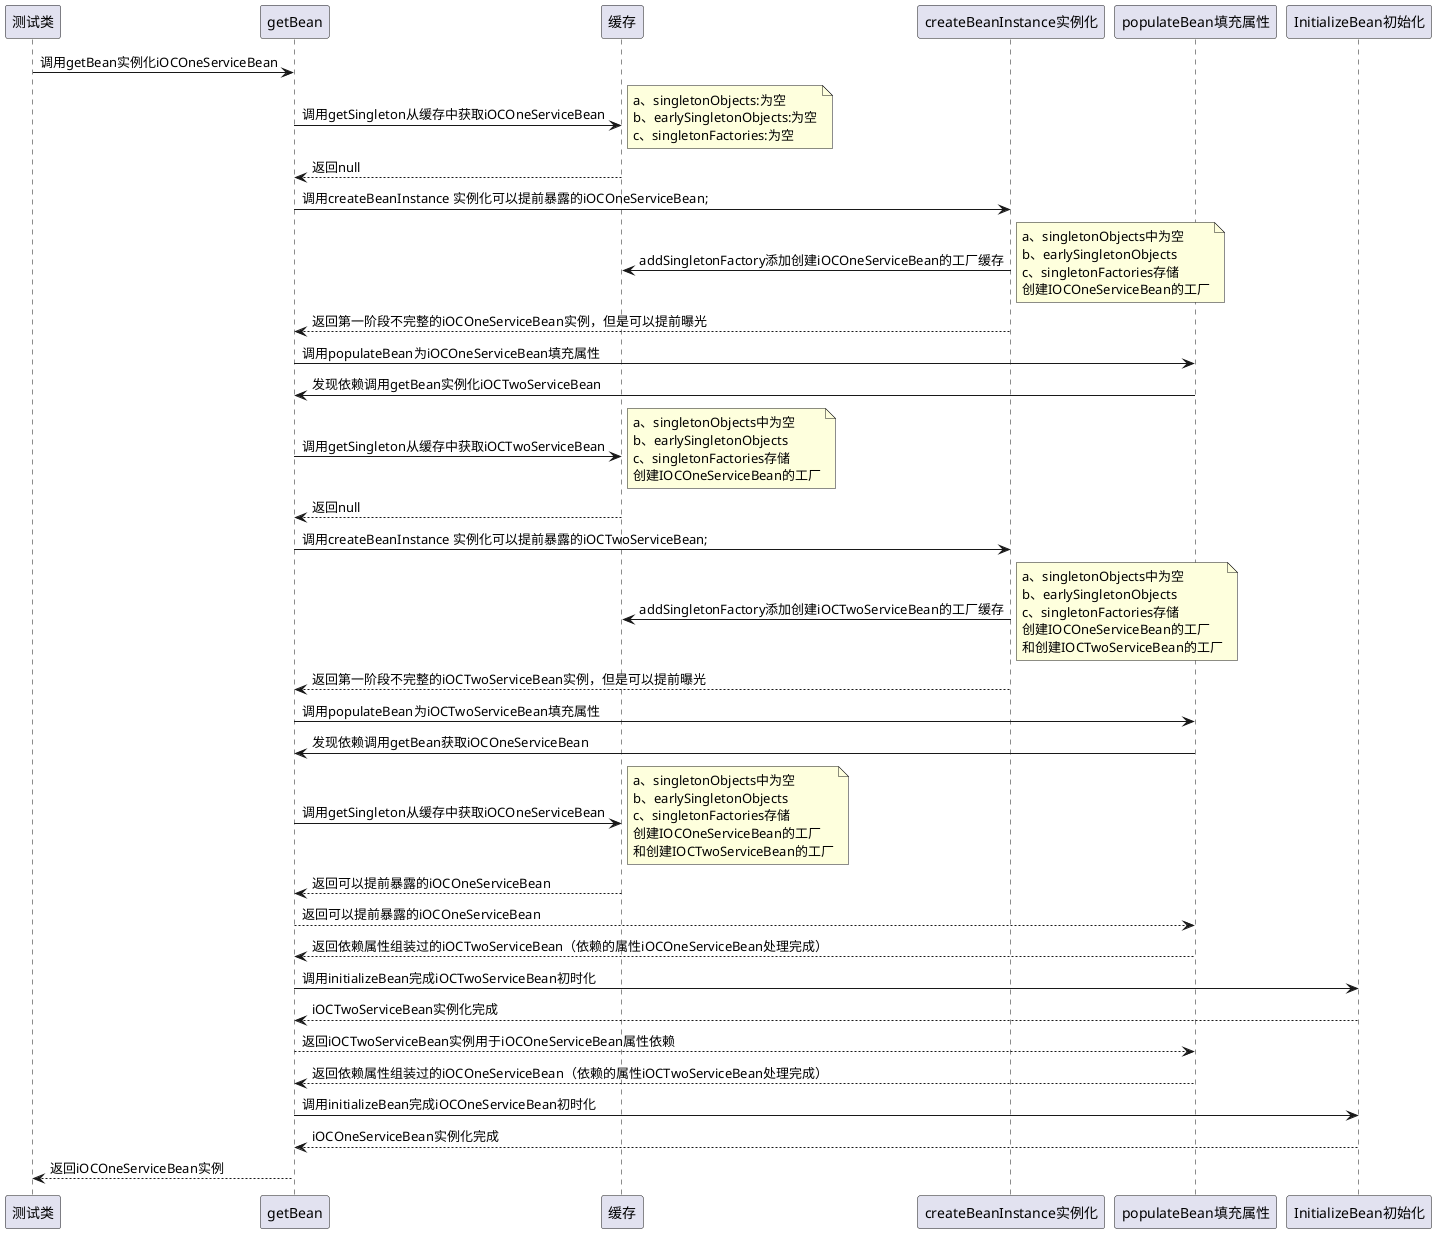 @startuml
测试类 -> getBean : 调用getBean实例化iOCOneServiceBean
getBean -> 缓存: 调用getSingleton从缓存中获取iOCOneServiceBean
note right
a、singletonObjects:为空
b、earlySingletonObjects:为空
c、singletonFactories:为空
end note
缓存 --> getBean:返回null
getBean -> createBeanInstance实例化: 调用createBeanInstance 实例化可以提前暴露的iOCOneServiceBean;
createBeanInstance实例化 -> 缓存: addSingletonFactory添加创建iOCOneServiceBean的工厂缓存
note right
a、singletonObjects中为空
b、earlySingletonObjects
c、singletonFactories存储
创建IOCOneServiceBean的工厂
end note
createBeanInstance实例化 --> getBean : 返回第一阶段不完整的iOCOneServiceBean实例，但是可以提前曝光
getBean -> populateBean填充属性:调用populateBean为iOCOneServiceBean填充属性


populateBean填充属性 -> getBean : 发现依赖调用getBean实例化iOCTwoServiceBean
getBean -> 缓存: 调用getSingleton从缓存中获取iOCTwoServiceBean
note right
a、singletonObjects中为空
b、earlySingletonObjects
c、singletonFactories存储
创建IOCOneServiceBean的工厂
end note
缓存 --> getBean:返回null
getBean -> createBeanInstance实例化: 调用createBeanInstance 实例化可以提前暴露的iOCTwoServiceBean;
createBeanInstance实例化 -> 缓存: addSingletonFactory添加创建iOCTwoServiceBean的工厂缓存
note right
a、singletonObjects中为空
b、earlySingletonObjects
c、singletonFactories存储
创建IOCOneServiceBean的工厂
和创建IOCTwoServiceBean的工厂
end note
createBeanInstance实例化 --> getBean : 返回第一阶段不完整的iOCTwoServiceBean实例，但是可以提前曝光
getBean -> populateBean填充属性:调用populateBean为iOCTwoServiceBean填充属性


populateBean填充属性 -> getBean : 发现依赖调用getBean获取iOCOneServiceBean
getBean -> 缓存: 调用getSingleton从缓存中获取iOCOneServiceBean
note right
a、singletonObjects中为空
b、earlySingletonObjects
c、singletonFactories存储
创建IOCOneServiceBean的工厂
和创建IOCTwoServiceBean的工厂
end note
缓存 --> getBean:返回可以提前暴露的iOCOneServiceBean
getBean --> populateBean填充属性:返回可以提前暴露的iOCOneServiceBean
populateBean填充属性 --> getBean:返回依赖属性组装过的iOCTwoServiceBean（依赖的属性iOCOneServiceBean处理完成）
getBean -> InitializeBean初始化:调用initializeBean完成iOCTwoServiceBean初时化
InitializeBean初始化 --> getBean:iOCTwoServiceBean实例化完成

getBean --> populateBean填充属性:返回iOCTwoServiceBean实例用于iOCOneServiceBean属性依赖

populateBean填充属性 --> getBean:返回依赖属性组装过的iOCOneServiceBean（依赖的属性iOCTwoServiceBean处理完成）

getBean -> InitializeBean初始化:调用initializeBean完成iOCOneServiceBean初时化

InitializeBean初始化 --> getBean:iOCOneServiceBean实例化完成

getBean --> 测试类 :返回iOCOneServiceBean实例





@enduml